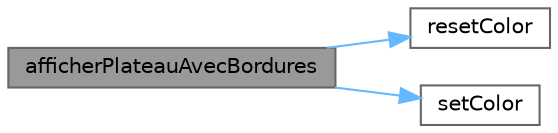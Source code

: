 digraph "afficherPlateauAvecBordures"
{
 // LATEX_PDF_SIZE
  bgcolor="transparent";
  edge [fontname=Helvetica,fontsize=10,labelfontname=Helvetica,labelfontsize=10];
  node [fontname=Helvetica,fontsize=10,shape=box,height=0.2,width=0.4];
  rankdir="LR";
  Node1 [id="Node000001",label="afficherPlateauAvecBordures",height=0.2,width=0.4,color="gray40", fillcolor="grey60", style="filled", fontcolor="black",tooltip=" "];
  Node1 -> Node2 [id="edge5_Node000001_Node000002",color="steelblue1",style="solid",tooltip=" "];
  Node2 [id="Node000002",label="resetColor",height=0.2,width=0.4,color="grey40", fillcolor="white", style="filled",URL="$sspgm_8c.html#afe00396766eb6b8ca4674de4c5d3d949",tooltip=" "];
  Node1 -> Node3 [id="edge6_Node000001_Node000003",color="steelblue1",style="solid",tooltip=" "];
  Node3 [id="Node000003",label="setColor",height=0.2,width=0.4,color="grey40", fillcolor="white", style="filled",URL="$sspgm_8c.html#a75b9cb32ff80bf061791beb01a8433d0",tooltip=" "];
}
